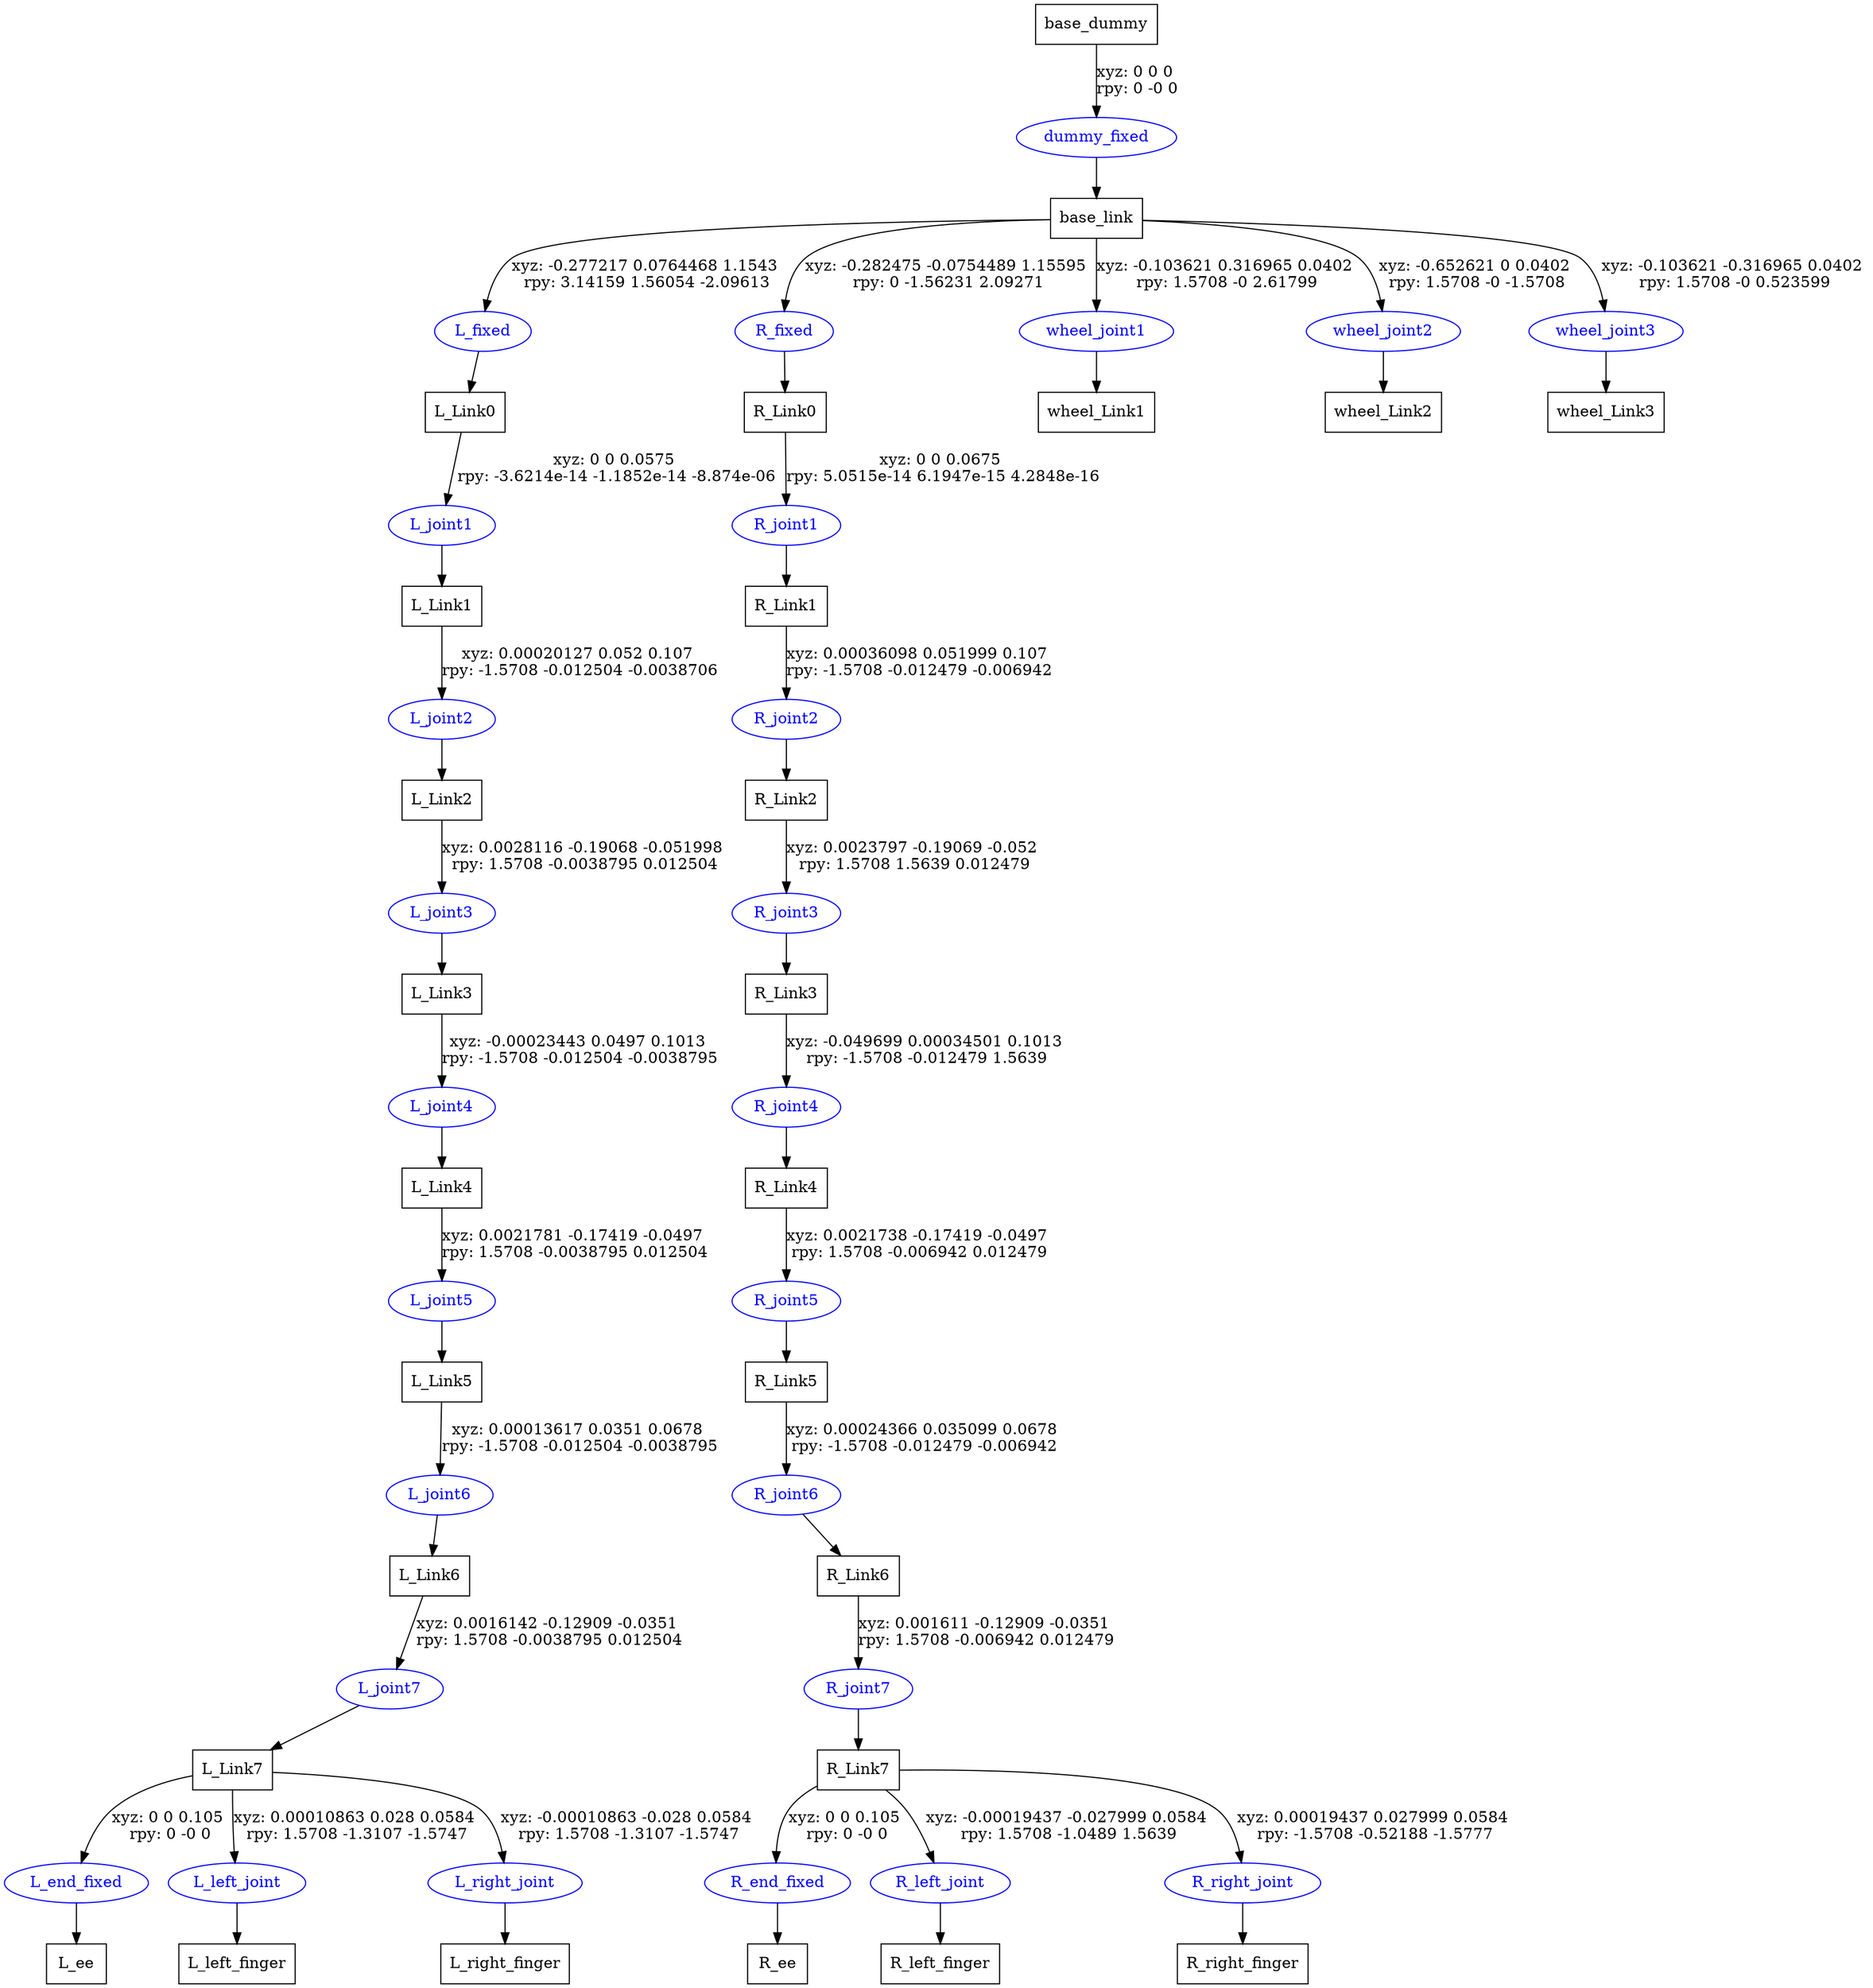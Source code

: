 digraph G {
node [shape=box];
"base_dummy" [label="base_dummy"];
"base_link" [label="base_link"];
"L_Link0" [label="L_Link0"];
"L_Link1" [label="L_Link1"];
"L_Link2" [label="L_Link2"];
"L_Link3" [label="L_Link3"];
"L_Link4" [label="L_Link4"];
"L_Link5" [label="L_Link5"];
"L_Link6" [label="L_Link6"];
"L_Link7" [label="L_Link7"];
"L_ee" [label="L_ee"];
"L_left_finger" [label="L_left_finger"];
"L_right_finger" [label="L_right_finger"];
"R_Link0" [label="R_Link0"];
"R_Link1" [label="R_Link1"];
"R_Link2" [label="R_Link2"];
"R_Link3" [label="R_Link3"];
"R_Link4" [label="R_Link4"];
"R_Link5" [label="R_Link5"];
"R_Link6" [label="R_Link6"];
"R_Link7" [label="R_Link7"];
"R_ee" [label="R_ee"];
"R_left_finger" [label="R_left_finger"];
"R_right_finger" [label="R_right_finger"];
"wheel_Link1" [label="wheel_Link1"];
"wheel_Link2" [label="wheel_Link2"];
"wheel_Link3" [label="wheel_Link3"];
node [shape=ellipse, color=blue, fontcolor=blue];
"base_dummy" -> "dummy_fixed" [label="xyz: 0 0 0 \nrpy: 0 -0 0"]
"dummy_fixed" -> "base_link"
"base_link" -> "L_fixed" [label="xyz: -0.277217 0.0764468 1.1543 \nrpy: 3.14159 1.56054 -2.09613"]
"L_fixed" -> "L_Link0"
"L_Link0" -> "L_joint1" [label="xyz: 0 0 0.0575 \nrpy: -3.6214e-14 -1.1852e-14 -8.874e-06"]
"L_joint1" -> "L_Link1"
"L_Link1" -> "L_joint2" [label="xyz: 0.00020127 0.052 0.107 \nrpy: -1.5708 -0.012504 -0.0038706"]
"L_joint2" -> "L_Link2"
"L_Link2" -> "L_joint3" [label="xyz: 0.0028116 -0.19068 -0.051998 \nrpy: 1.5708 -0.0038795 0.012504"]
"L_joint3" -> "L_Link3"
"L_Link3" -> "L_joint4" [label="xyz: -0.00023443 0.0497 0.1013 \nrpy: -1.5708 -0.012504 -0.0038795"]
"L_joint4" -> "L_Link4"
"L_Link4" -> "L_joint5" [label="xyz: 0.0021781 -0.17419 -0.0497 \nrpy: 1.5708 -0.0038795 0.012504"]
"L_joint5" -> "L_Link5"
"L_Link5" -> "L_joint6" [label="xyz: 0.00013617 0.0351 0.0678 \nrpy: -1.5708 -0.012504 -0.0038795"]
"L_joint6" -> "L_Link6"
"L_Link6" -> "L_joint7" [label="xyz: 0.0016142 -0.12909 -0.0351 \nrpy: 1.5708 -0.0038795 0.012504"]
"L_joint7" -> "L_Link7"
"L_Link7" -> "L_end_fixed" [label="xyz: 0 0 0.105 \nrpy: 0 -0 0"]
"L_end_fixed" -> "L_ee"
"L_Link7" -> "L_left_joint" [label="xyz: 0.00010863 0.028 0.0584 \nrpy: 1.5708 -1.3107 -1.5747"]
"L_left_joint" -> "L_left_finger"
"L_Link7" -> "L_right_joint" [label="xyz: -0.00010863 -0.028 0.0584 \nrpy: 1.5708 -1.3107 -1.5747"]
"L_right_joint" -> "L_right_finger"
"base_link" -> "R_fixed" [label="xyz: -0.282475 -0.0754489 1.15595 \nrpy: 0 -1.56231 2.09271"]
"R_fixed" -> "R_Link0"
"R_Link0" -> "R_joint1" [label="xyz: 0 0 0.0675 \nrpy: 5.0515e-14 6.1947e-15 4.2848e-16"]
"R_joint1" -> "R_Link1"
"R_Link1" -> "R_joint2" [label="xyz: 0.00036098 0.051999 0.107 \nrpy: -1.5708 -0.012479 -0.006942"]
"R_joint2" -> "R_Link2"
"R_Link2" -> "R_joint3" [label="xyz: 0.0023797 -0.19069 -0.052 \nrpy: 1.5708 1.5639 0.012479"]
"R_joint3" -> "R_Link3"
"R_Link3" -> "R_joint4" [label="xyz: -0.049699 0.00034501 0.1013 \nrpy: -1.5708 -0.012479 1.5639"]
"R_joint4" -> "R_Link4"
"R_Link4" -> "R_joint5" [label="xyz: 0.0021738 -0.17419 -0.0497 \nrpy: 1.5708 -0.006942 0.012479"]
"R_joint5" -> "R_Link5"
"R_Link5" -> "R_joint6" [label="xyz: 0.00024366 0.035099 0.0678 \nrpy: -1.5708 -0.012479 -0.006942"]
"R_joint6" -> "R_Link6"
"R_Link6" -> "R_joint7" [label="xyz: 0.001611 -0.12909 -0.0351 \nrpy: 1.5708 -0.006942 0.012479"]
"R_joint7" -> "R_Link7"
"R_Link7" -> "R_end_fixed" [label="xyz: 0 0 0.105 \nrpy: 0 -0 0"]
"R_end_fixed" -> "R_ee"
"R_Link7" -> "R_left_joint" [label="xyz: -0.00019437 -0.027999 0.0584 \nrpy: 1.5708 -1.0489 1.5639"]
"R_left_joint" -> "R_left_finger"
"R_Link7" -> "R_right_joint" [label="xyz: 0.00019437 0.027999 0.0584 \nrpy: -1.5708 -0.52188 -1.5777"]
"R_right_joint" -> "R_right_finger"
"base_link" -> "wheel_joint1" [label="xyz: -0.103621 0.316965 0.0402 \nrpy: 1.5708 -0 2.61799"]
"wheel_joint1" -> "wheel_Link1"
"base_link" -> "wheel_joint2" [label="xyz: -0.652621 0 0.0402 \nrpy: 1.5708 -0 -1.5708"]
"wheel_joint2" -> "wheel_Link2"
"base_link" -> "wheel_joint3" [label="xyz: -0.103621 -0.316965 0.0402 \nrpy: 1.5708 -0 0.523599"]
"wheel_joint3" -> "wheel_Link3"
}
